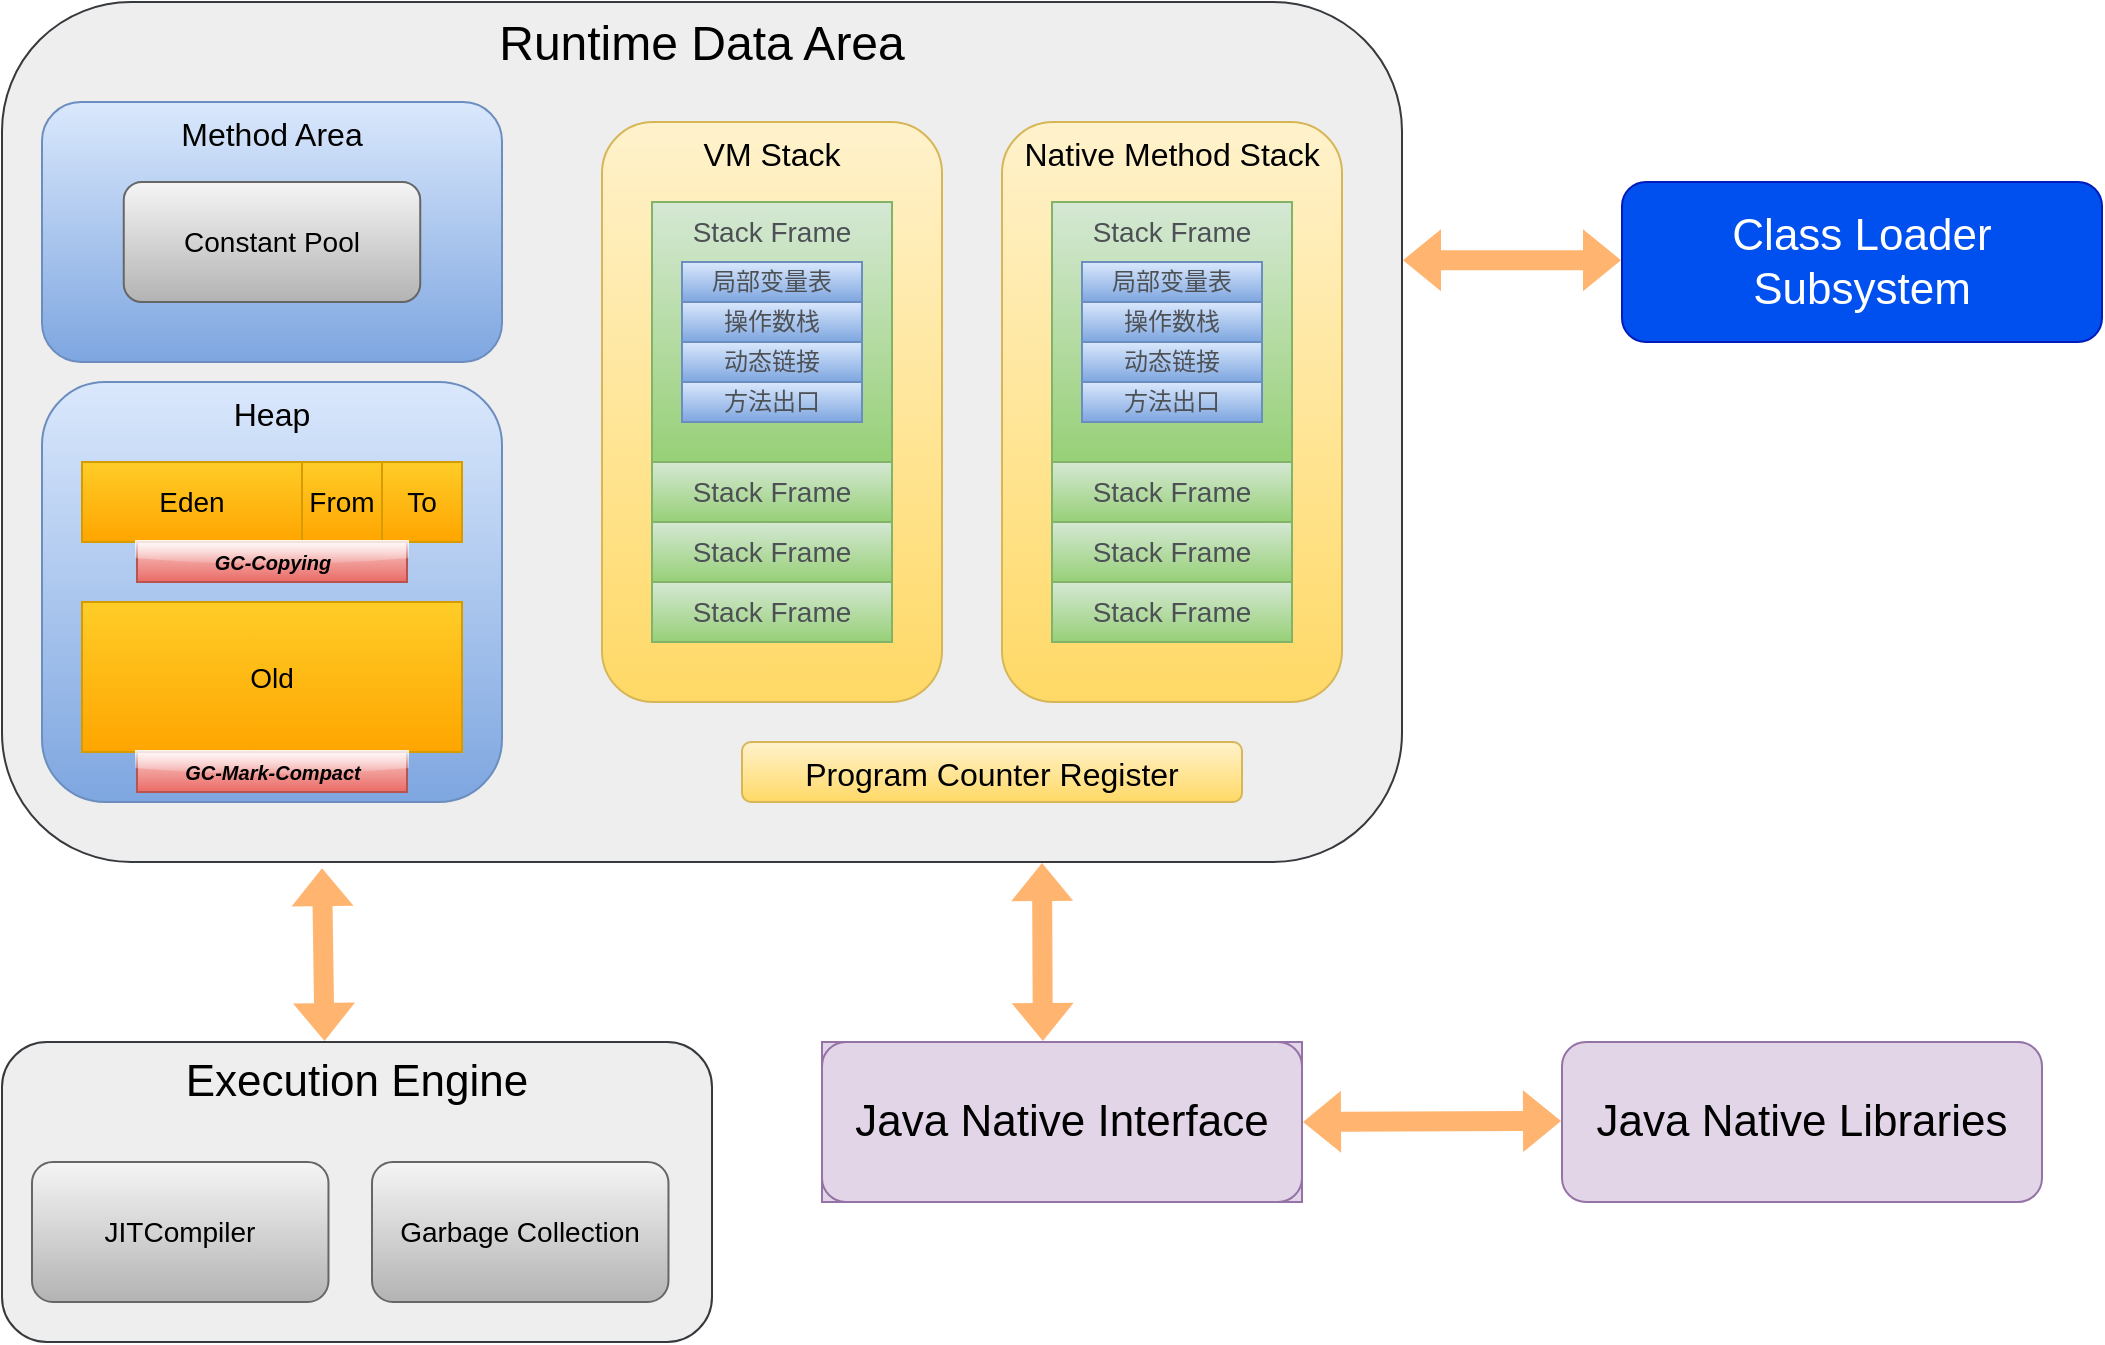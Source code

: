 <mxfile version="21.6.8" type="device">
  <diagram name="第 1 页" id="uirj7UwnjHAc908DG9zA">
    <mxGraphModel dx="2336" dy="2100" grid="1" gridSize="10" guides="1" tooltips="1" connect="1" arrows="1" fold="1" page="1" pageScale="1" pageWidth="827" pageHeight="1169" math="0" shadow="0">
      <root>
        <mxCell id="0" />
        <mxCell id="1" parent="0" />
        <mxCell id="dyWYNJhs5rQ-Xx7Hmsq4-12" value="" style="group" vertex="1" connectable="0" parent="1">
          <mxGeometry x="-40" y="330" width="355" height="150" as="geometry" />
        </mxCell>
        <mxCell id="dyWYNJhs5rQ-Xx7Hmsq4-3" value="Execution Engine" style="rounded=1;whiteSpace=wrap;html=1;fillColor=#eeeeee;strokeColor=#36393d;verticalAlign=top;fontSize=22;movable=1;resizable=1;rotatable=1;deletable=1;editable=1;locked=0;connectable=1;" vertex="1" parent="dyWYNJhs5rQ-Xx7Hmsq4-12">
          <mxGeometry width="355" height="150" as="geometry" />
        </mxCell>
        <mxCell id="dyWYNJhs5rQ-Xx7Hmsq4-10" value="&lt;font style=&quot;font-size: 14px;&quot;&gt;JITCompiler&lt;/font&gt;" style="rounded=1;whiteSpace=wrap;html=1;fillColor=#f5f5f5;gradientColor=#b3b3b3;strokeColor=#666666;container=0;movable=1;resizable=1;rotatable=1;deletable=1;editable=1;locked=0;connectable=1;" vertex="1" parent="dyWYNJhs5rQ-Xx7Hmsq4-12">
          <mxGeometry x="15" y="60" width="148.24" height="70" as="geometry" />
        </mxCell>
        <mxCell id="dyWYNJhs5rQ-Xx7Hmsq4-11" value="&lt;font style=&quot;font-size: 14px;&quot;&gt;Garbage Collection&lt;/font&gt;" style="rounded=1;whiteSpace=wrap;html=1;fillColor=#f5f5f5;gradientColor=#b3b3b3;strokeColor=#666666;container=0;movable=1;resizable=1;rotatable=1;deletable=1;editable=1;locked=0;connectable=1;" vertex="1" parent="dyWYNJhs5rQ-Xx7Hmsq4-12">
          <mxGeometry x="185" y="60" width="148.24" height="70" as="geometry" />
        </mxCell>
        <mxCell id="dyWYNJhs5rQ-Xx7Hmsq4-13" value="" style="group;verticalAlign=middle;fillColor=#e1d5e7;strokeColor=#9673a6;" vertex="1" connectable="0" parent="1">
          <mxGeometry x="370" y="330" width="240" height="80" as="geometry" />
        </mxCell>
        <mxCell id="dyWYNJhs5rQ-Xx7Hmsq4-14" value="Java Native Interface" style="rounded=1;whiteSpace=wrap;html=1;fillColor=#e1d5e7;strokeColor=#9673a6;verticalAlign=middle;fontSize=22;movable=1;resizable=1;rotatable=1;deletable=1;editable=1;locked=0;connectable=1;" vertex="1" parent="dyWYNJhs5rQ-Xx7Hmsq4-13">
          <mxGeometry width="240.0" height="80" as="geometry" />
        </mxCell>
        <mxCell id="dyWYNJhs5rQ-Xx7Hmsq4-17" value="Java Native Libraries" style="rounded=1;whiteSpace=wrap;html=1;fillColor=#e1d5e7;strokeColor=#9673a6;verticalAlign=middle;fontSize=22;movable=1;resizable=1;rotatable=1;deletable=1;editable=1;locked=0;connectable=1;" vertex="1" parent="1">
          <mxGeometry x="740" y="330" width="240.0" height="80" as="geometry" />
        </mxCell>
        <mxCell id="dyWYNJhs5rQ-Xx7Hmsq4-21" value="" style="shape=flexArrow;endArrow=classic;startArrow=classic;html=1;rounded=0;fillColor=#FFB570;strokeColor=none;entryX=0.234;entryY=1.006;entryDx=0;entryDy=0;entryPerimeter=0;exitX=0.465;exitY=0;exitDx=0;exitDy=0;exitPerimeter=0;" edge="1" parent="1">
          <mxGeometry width="100" height="100" relative="1" as="geometry">
            <mxPoint x="121.275" y="330" as="sourcePoint" />
            <mxPoint x="120.0" y="242.58" as="targetPoint" />
          </mxGeometry>
        </mxCell>
        <mxCell id="dyWYNJhs5rQ-Xx7Hmsq4-22" value="Class Loader Subsystem" style="rounded=1;whiteSpace=wrap;html=1;fillColor=#0050ef;strokeColor=#001DBC;verticalAlign=middle;fontSize=22;movable=1;resizable=1;rotatable=1;deletable=1;editable=1;locked=0;connectable=1;fontColor=#ffffff;" vertex="1" parent="1">
          <mxGeometry x="770" y="-100" width="240.0" height="80" as="geometry" />
        </mxCell>
        <mxCell id="dyWYNJhs5rQ-Xx7Hmsq4-23" value="" style="shape=flexArrow;endArrow=classic;startArrow=classic;html=1;rounded=0;fillColor=#FFB570;strokeColor=none;" edge="1" parent="1">
          <mxGeometry width="100" height="100" relative="1" as="geometry">
            <mxPoint x="480.43" y="330" as="sourcePoint" />
            <mxPoint x="480" y="240" as="targetPoint" />
          </mxGeometry>
        </mxCell>
        <mxCell id="dyWYNJhs5rQ-Xx7Hmsq4-24" value="" style="shape=flexArrow;endArrow=classic;startArrow=classic;html=1;rounded=0;fillColor=#FFB570;strokeColor=none;exitX=1;exitY=0.5;exitDx=0;exitDy=0;" edge="1" parent="1" source="dyWYNJhs5rQ-Xx7Hmsq4-14">
          <mxGeometry width="100" height="100" relative="1" as="geometry">
            <mxPoint x="630" y="369.47" as="sourcePoint" />
            <mxPoint x="740" y="369.47" as="targetPoint" />
          </mxGeometry>
        </mxCell>
        <mxCell id="dyWYNJhs5rQ-Xx7Hmsq4-25" value="" style="shape=flexArrow;endArrow=classic;startArrow=classic;html=1;rounded=0;fillColor=#FFB570;strokeColor=none;" edge="1" parent="1">
          <mxGeometry width="100" height="100" relative="1" as="geometry">
            <mxPoint x="660" y="-60.91" as="sourcePoint" />
            <mxPoint x="770" y="-60.91" as="targetPoint" />
          </mxGeometry>
        </mxCell>
        <mxCell id="sFHfNvW3am0BZzK_AOpW-1" value="&lt;font style=&quot;font-size: 24px;&quot;&gt;Runtime Data Area&lt;/font&gt;" style="rounded=1;whiteSpace=wrap;html=1;fillColor=#eeeeee;strokeColor=#36393d;verticalAlign=top;" parent="1" vertex="1">
          <mxGeometry x="-40" y="-190" width="700" height="430" as="geometry" />
        </mxCell>
        <mxCell id="sFHfNvW3am0BZzK_AOpW-21" value="" style="group" parent="1" vertex="1" connectable="0">
          <mxGeometry x="260" y="-130" width="320" height="340" as="geometry" />
        </mxCell>
        <mxCell id="sFHfNvW3am0BZzK_AOpW-5" value="&lt;font style=&quot;font-size: 16px;&quot;&gt;VM Stack&lt;/font&gt;" style="rounded=1;whiteSpace=wrap;html=1;fillStyle=auto;horizontal=1;verticalAlign=top;fillColor=#fff2cc;gradientColor=#ffd966;strokeColor=#d6b656;" parent="sFHfNvW3am0BZzK_AOpW-21" vertex="1">
          <mxGeometry width="170" height="290" as="geometry" />
        </mxCell>
        <mxCell id="sFHfNvW3am0BZzK_AOpW-17" value="" style="group" parent="sFHfNvW3am0BZzK_AOpW-21" vertex="1" connectable="0">
          <mxGeometry x="25" y="40" width="120" height="130" as="geometry" />
        </mxCell>
        <mxCell id="sFHfNvW3am0BZzK_AOpW-10" value="&lt;span style=&quot;color: rgb(77, 81, 86); font-family: arial, sans-serif; font-size: 14px; font-style: normal; font-variant-ligatures: normal; font-variant-caps: normal; font-weight: 400; letter-spacing: normal; orphans: 2; text-align: left; text-indent: 0px; text-transform: none; widows: 2; word-spacing: 0px; -webkit-text-stroke-width: 0px; text-decoration-thickness: initial; text-decoration-style: initial; text-decoration-color: initial; float: none; display: inline !important;&quot;&gt;Stack Frame&lt;/span&gt;" style="rounded=0;whiteSpace=wrap;html=1;fillColor=#d5e8d4;gradientColor=#97d077;strokeColor=#82b366;labelBackgroundColor=none;verticalAlign=top;" parent="sFHfNvW3am0BZzK_AOpW-17" vertex="1">
          <mxGeometry width="120" height="130" as="geometry" />
        </mxCell>
        <mxCell id="sFHfNvW3am0BZzK_AOpW-16" value="" style="group;labelBackgroundColor=none;fillColor=#dae8fc;strokeColor=#6c8ebf;gradientColor=#7ea6e0;" parent="sFHfNvW3am0BZzK_AOpW-17" vertex="1" connectable="0">
          <mxGeometry x="15" y="30" width="90" height="80" as="geometry" />
        </mxCell>
        <mxCell id="sFHfNvW3am0BZzK_AOpW-11" value="&lt;div style=&quot;text-align: left;&quot;&gt;&lt;font size=&quot;1&quot; face=&quot;arial, sans-serif&quot; color=&quot;#4d5156&quot;&gt;&lt;span style=&quot;font-size: 12px;&quot;&gt;局部变量表&lt;/span&gt;&lt;/font&gt;&lt;/div&gt;" style="rounded=0;whiteSpace=wrap;html=1;labelBackgroundColor=none;fillColor=#dae8fc;strokeColor=#6c8ebf;gradientColor=#7ea6e0;" parent="sFHfNvW3am0BZzK_AOpW-16" vertex="1">
          <mxGeometry width="90" height="20" as="geometry" />
        </mxCell>
        <mxCell id="sFHfNvW3am0BZzK_AOpW-12" value="&lt;div style=&quot;text-align: left;&quot;&gt;&lt;font size=&quot;1&quot; face=&quot;arial, sans-serif&quot; color=&quot;#4d5156&quot;&gt;&lt;span style=&quot;font-size: 12px;&quot;&gt;操作数栈&lt;/span&gt;&lt;/font&gt;&lt;/div&gt;" style="rounded=0;whiteSpace=wrap;html=1;labelBackgroundColor=none;fillColor=#dae8fc;strokeColor=#6c8ebf;gradientColor=#7ea6e0;" parent="sFHfNvW3am0BZzK_AOpW-16" vertex="1">
          <mxGeometry y="20" width="90" height="20" as="geometry" />
        </mxCell>
        <mxCell id="sFHfNvW3am0BZzK_AOpW-13" value="&lt;div style=&quot;text-align: left;&quot;&gt;&lt;font size=&quot;1&quot; face=&quot;arial, sans-serif&quot; color=&quot;#4d5156&quot;&gt;&lt;span style=&quot;font-size: 12px;&quot;&gt;动态链接&lt;/span&gt;&lt;/font&gt;&lt;/div&gt;" style="rounded=0;whiteSpace=wrap;html=1;labelBackgroundColor=none;fillColor=#dae8fc;strokeColor=#6c8ebf;gradientColor=#7ea6e0;" parent="sFHfNvW3am0BZzK_AOpW-16" vertex="1">
          <mxGeometry y="40" width="90" height="20" as="geometry" />
        </mxCell>
        <mxCell id="sFHfNvW3am0BZzK_AOpW-14" value="&lt;div style=&quot;text-align: left;&quot;&gt;&lt;font size=&quot;1&quot; face=&quot;arial, sans-serif&quot; color=&quot;#4d5156&quot;&gt;&lt;span style=&quot;font-size: 12px;&quot;&gt;方法出口&lt;/span&gt;&lt;/font&gt;&lt;/div&gt;" style="rounded=0;whiteSpace=wrap;html=1;labelBackgroundColor=none;fillColor=#dae8fc;strokeColor=#6c8ebf;gradientColor=#7ea6e0;" parent="sFHfNvW3am0BZzK_AOpW-16" vertex="1">
          <mxGeometry y="60" width="90" height="20" as="geometry" />
        </mxCell>
        <mxCell id="sFHfNvW3am0BZzK_AOpW-18" value="&lt;span style=&quot;color: rgb(77, 81, 86); font-family: arial, sans-serif; font-size: 14px; font-style: normal; font-variant-ligatures: normal; font-variant-caps: normal; font-weight: 400; letter-spacing: normal; orphans: 2; text-align: left; text-indent: 0px; text-transform: none; widows: 2; word-spacing: 0px; -webkit-text-stroke-width: 0px; text-decoration-thickness: initial; text-decoration-style: initial; text-decoration-color: initial; float: none; display: inline !important;&quot;&gt;Stack Frame&lt;/span&gt;" style="rounded=0;whiteSpace=wrap;html=1;fillColor=#d5e8d4;gradientColor=#97d077;strokeColor=#82b366;labelBackgroundColor=none;verticalAlign=top;" parent="sFHfNvW3am0BZzK_AOpW-21" vertex="1">
          <mxGeometry x="25" y="170" width="120" height="30" as="geometry" />
        </mxCell>
        <mxCell id="sFHfNvW3am0BZzK_AOpW-19" value="&lt;span style=&quot;color: rgb(77, 81, 86); font-family: arial, sans-serif; font-size: 14px; font-style: normal; font-variant-ligatures: normal; font-variant-caps: normal; font-weight: 400; letter-spacing: normal; orphans: 2; text-align: left; text-indent: 0px; text-transform: none; widows: 2; word-spacing: 0px; -webkit-text-stroke-width: 0px; text-decoration-thickness: initial; text-decoration-style: initial; text-decoration-color: initial; float: none; display: inline !important;&quot;&gt;Stack Frame&lt;/span&gt;" style="rounded=0;whiteSpace=wrap;html=1;fillColor=#d5e8d4;gradientColor=#97d077;strokeColor=#82b366;labelBackgroundColor=none;verticalAlign=top;" parent="sFHfNvW3am0BZzK_AOpW-21" vertex="1">
          <mxGeometry x="25" y="200" width="120" height="30" as="geometry" />
        </mxCell>
        <mxCell id="sFHfNvW3am0BZzK_AOpW-20" value="&lt;span style=&quot;color: rgb(77, 81, 86); font-family: arial, sans-serif; font-size: 14px; font-style: normal; font-variant-ligatures: normal; font-variant-caps: normal; font-weight: 400; letter-spacing: normal; orphans: 2; text-align: left; text-indent: 0px; text-transform: none; widows: 2; word-spacing: 0px; -webkit-text-stroke-width: 0px; text-decoration-thickness: initial; text-decoration-style: initial; text-decoration-color: initial; float: none; display: inline !important;&quot;&gt;Stack Frame&lt;/span&gt;" style="rounded=0;whiteSpace=wrap;html=1;fillColor=#d5e8d4;gradientColor=#97d077;strokeColor=#82b366;labelBackgroundColor=none;verticalAlign=top;" parent="sFHfNvW3am0BZzK_AOpW-21" vertex="1">
          <mxGeometry x="25" y="230" width="120" height="30" as="geometry" />
        </mxCell>
        <mxCell id="sFHfNvW3am0BZzK_AOpW-7" value="&lt;font style=&quot;font-size: 16px;&quot;&gt;Program Counter Register&lt;/font&gt;" style="rounded=1;whiteSpace=wrap;html=1;fillStyle=auto;horizontal=1;verticalAlign=top;fillColor=#fff2cc;gradientColor=#ffd966;strokeColor=#d6b656;" parent="sFHfNvW3am0BZzK_AOpW-21" vertex="1">
          <mxGeometry x="70" y="310" width="250" height="30" as="geometry" />
        </mxCell>
        <mxCell id="sFHfNvW3am0BZzK_AOpW-28" value="" style="group" parent="1" vertex="1" connectable="0">
          <mxGeometry x="-20" width="230" height="210" as="geometry" />
        </mxCell>
        <mxCell id="sFHfNvW3am0BZzK_AOpW-4" value="&lt;font style=&quot;font-size: 16px;&quot;&gt;Heap&lt;/font&gt;" style="rounded=1;whiteSpace=wrap;html=1;fillStyle=auto;horizontal=1;verticalAlign=top;fillColor=#dae8fc;gradientColor=#7ea6e0;strokeColor=#6c8ebf;" parent="sFHfNvW3am0BZzK_AOpW-28" vertex="1">
          <mxGeometry width="230" height="210" as="geometry" />
        </mxCell>
        <mxCell id="sFHfNvW3am0BZzK_AOpW-26" value="&lt;font style=&quot;font-size: 14px;&quot;&gt;Old&lt;/font&gt;" style="rounded=0;whiteSpace=wrap;html=1;fillColor=#ffcd28;gradientColor=#ffa500;strokeColor=#d79b00;" parent="sFHfNvW3am0BZzK_AOpW-28" vertex="1">
          <mxGeometry x="20" y="110" width="190" height="75" as="geometry" />
        </mxCell>
        <mxCell id="sFHfNvW3am0BZzK_AOpW-27" value="" style="group" parent="sFHfNvW3am0BZzK_AOpW-28" vertex="1" connectable="0">
          <mxGeometry x="20" y="40" width="190" height="40" as="geometry" />
        </mxCell>
        <mxCell id="sFHfNvW3am0BZzK_AOpW-22" value="&lt;font style=&quot;font-size: 14px;&quot;&gt;Eden&lt;/font&gt;" style="rounded=0;whiteSpace=wrap;html=1;fillColor=#ffcd28;gradientColor=#ffa500;strokeColor=#d79b00;" parent="sFHfNvW3am0BZzK_AOpW-27" vertex="1">
          <mxGeometry width="110" height="40" as="geometry" />
        </mxCell>
        <mxCell id="sFHfNvW3am0BZzK_AOpW-23" value="&lt;font style=&quot;font-size: 14px;&quot;&gt;From&lt;/font&gt;" style="rounded=0;whiteSpace=wrap;html=1;fillColor=#ffcd28;gradientColor=#ffa500;strokeColor=#d79b00;" parent="sFHfNvW3am0BZzK_AOpW-27" vertex="1">
          <mxGeometry x="110" width="40" height="40" as="geometry" />
        </mxCell>
        <mxCell id="sFHfNvW3am0BZzK_AOpW-24" value="&lt;font style=&quot;font-size: 14px;&quot;&gt;To&lt;/font&gt;" style="rounded=0;whiteSpace=wrap;html=1;fillColor=#ffcd28;gradientColor=#ffa500;strokeColor=#d79b00;" parent="sFHfNvW3am0BZzK_AOpW-27" vertex="1">
          <mxGeometry x="150" width="40" height="40" as="geometry" />
        </mxCell>
        <mxCell id="sFHfNvW3am0BZzK_AOpW-29" value="&lt;b&gt;&lt;font style=&quot;font-size: 10px;&quot;&gt;&lt;i&gt;GC-Copying&lt;/i&gt;&lt;/font&gt;&lt;/b&gt;" style="rounded=0;whiteSpace=wrap;html=1;glass=1;fillColor=#f8cecc;gradientColor=#ea6b66;strokeColor=#b85450;" parent="sFHfNvW3am0BZzK_AOpW-28" vertex="1">
          <mxGeometry x="47.5" y="80" width="135" height="20" as="geometry" />
        </mxCell>
        <mxCell id="sFHfNvW3am0BZzK_AOpW-31" value="&lt;b&gt;&lt;font style=&quot;font-size: 10px;&quot;&gt;&lt;i&gt;GC-Mark-Compact&lt;/i&gt;&lt;/font&gt;&lt;/b&gt;" style="rounded=0;whiteSpace=wrap;html=1;glass=1;fillColor=#f8cecc;gradientColor=#ea6b66;strokeColor=#b85450;" parent="sFHfNvW3am0BZzK_AOpW-28" vertex="1">
          <mxGeometry x="47.5" y="185" width="135" height="20" as="geometry" />
        </mxCell>
        <mxCell id="sFHfNvW3am0BZzK_AOpW-32" value="" style="group" parent="1" vertex="1" connectable="0">
          <mxGeometry x="-20" y="-140" width="230" height="130" as="geometry" />
        </mxCell>
        <mxCell id="sFHfNvW3am0BZzK_AOpW-2" value="&lt;font style=&quot;font-size: 16px;&quot;&gt;Method Area&lt;/font&gt;" style="rounded=1;whiteSpace=wrap;html=1;fillStyle=auto;horizontal=1;verticalAlign=top;fillColor=#dae8fc;gradientColor=#7ea6e0;strokeColor=#6c8ebf;" parent="sFHfNvW3am0BZzK_AOpW-32" vertex="1">
          <mxGeometry width="230" height="130" as="geometry" />
        </mxCell>
        <mxCell id="sFHfNvW3am0BZzK_AOpW-3" value="&lt;font style=&quot;font-size: 14px;&quot;&gt;Constant Pool&lt;/font&gt;" style="rounded=1;whiteSpace=wrap;html=1;fillColor=#f5f5f5;gradientColor=#b3b3b3;strokeColor=#666666;" parent="sFHfNvW3am0BZzK_AOpW-32" vertex="1">
          <mxGeometry x="40.882" y="40" width="148.235" height="60" as="geometry" />
        </mxCell>
        <mxCell id="dyWYNJhs5rQ-Xx7Hmsq4-27" value="" style="group" vertex="1" connectable="0" parent="1">
          <mxGeometry x="460" y="-130" width="170" height="330" as="geometry" />
        </mxCell>
        <mxCell id="dyWYNJhs5rQ-Xx7Hmsq4-28" value="&lt;font style=&quot;font-size: 16px;&quot;&gt;Native Method Stack&lt;/font&gt;" style="rounded=1;whiteSpace=wrap;html=1;fillStyle=auto;horizontal=1;verticalAlign=top;fillColor=#fff2cc;gradientColor=#ffd966;strokeColor=#d6b656;" vertex="1" parent="dyWYNJhs5rQ-Xx7Hmsq4-27">
          <mxGeometry width="170" height="290" as="geometry" />
        </mxCell>
        <mxCell id="dyWYNJhs5rQ-Xx7Hmsq4-29" value="" style="group" vertex="1" connectable="0" parent="dyWYNJhs5rQ-Xx7Hmsq4-27">
          <mxGeometry x="25" y="40" width="120" height="130" as="geometry" />
        </mxCell>
        <mxCell id="dyWYNJhs5rQ-Xx7Hmsq4-30" value="&lt;span style=&quot;color: rgb(77, 81, 86); font-family: arial, sans-serif; font-size: 14px; font-style: normal; font-variant-ligatures: normal; font-variant-caps: normal; font-weight: 400; letter-spacing: normal; orphans: 2; text-align: left; text-indent: 0px; text-transform: none; widows: 2; word-spacing: 0px; -webkit-text-stroke-width: 0px; text-decoration-thickness: initial; text-decoration-style: initial; text-decoration-color: initial; float: none; display: inline !important;&quot;&gt;Stack Frame&lt;/span&gt;" style="rounded=0;whiteSpace=wrap;html=1;fillColor=#d5e8d4;gradientColor=#97d077;strokeColor=#82b366;labelBackgroundColor=none;verticalAlign=top;" vertex="1" parent="dyWYNJhs5rQ-Xx7Hmsq4-29">
          <mxGeometry width="120" height="130" as="geometry" />
        </mxCell>
        <mxCell id="dyWYNJhs5rQ-Xx7Hmsq4-31" value="" style="group;labelBackgroundColor=none;fillColor=#dae8fc;strokeColor=#6c8ebf;gradientColor=#7ea6e0;" vertex="1" connectable="0" parent="dyWYNJhs5rQ-Xx7Hmsq4-29">
          <mxGeometry x="15" y="30" width="90" height="80" as="geometry" />
        </mxCell>
        <mxCell id="dyWYNJhs5rQ-Xx7Hmsq4-32" value="&lt;div style=&quot;text-align: left;&quot;&gt;&lt;font size=&quot;1&quot; face=&quot;arial, sans-serif&quot; color=&quot;#4d5156&quot;&gt;&lt;span style=&quot;font-size: 12px;&quot;&gt;局部变量表&lt;/span&gt;&lt;/font&gt;&lt;/div&gt;" style="rounded=0;whiteSpace=wrap;html=1;labelBackgroundColor=none;fillColor=#dae8fc;strokeColor=#6c8ebf;gradientColor=#7ea6e0;" vertex="1" parent="dyWYNJhs5rQ-Xx7Hmsq4-31">
          <mxGeometry width="90" height="20" as="geometry" />
        </mxCell>
        <mxCell id="dyWYNJhs5rQ-Xx7Hmsq4-33" value="&lt;div style=&quot;text-align: left;&quot;&gt;&lt;font size=&quot;1&quot; face=&quot;arial, sans-serif&quot; color=&quot;#4d5156&quot;&gt;&lt;span style=&quot;font-size: 12px;&quot;&gt;操作数栈&lt;/span&gt;&lt;/font&gt;&lt;/div&gt;" style="rounded=0;whiteSpace=wrap;html=1;labelBackgroundColor=none;fillColor=#dae8fc;strokeColor=#6c8ebf;gradientColor=#7ea6e0;" vertex="1" parent="dyWYNJhs5rQ-Xx7Hmsq4-31">
          <mxGeometry y="20" width="90" height="20" as="geometry" />
        </mxCell>
        <mxCell id="dyWYNJhs5rQ-Xx7Hmsq4-34" value="&lt;div style=&quot;text-align: left;&quot;&gt;&lt;font size=&quot;1&quot; face=&quot;arial, sans-serif&quot; color=&quot;#4d5156&quot;&gt;&lt;span style=&quot;font-size: 12px;&quot;&gt;动态链接&lt;/span&gt;&lt;/font&gt;&lt;/div&gt;" style="rounded=0;whiteSpace=wrap;html=1;labelBackgroundColor=none;fillColor=#dae8fc;strokeColor=#6c8ebf;gradientColor=#7ea6e0;" vertex="1" parent="dyWYNJhs5rQ-Xx7Hmsq4-31">
          <mxGeometry y="40" width="90" height="20" as="geometry" />
        </mxCell>
        <mxCell id="dyWYNJhs5rQ-Xx7Hmsq4-35" value="&lt;div style=&quot;text-align: left;&quot;&gt;&lt;font size=&quot;1&quot; face=&quot;arial, sans-serif&quot; color=&quot;#4d5156&quot;&gt;&lt;span style=&quot;font-size: 12px;&quot;&gt;方法出口&lt;/span&gt;&lt;/font&gt;&lt;/div&gt;" style="rounded=0;whiteSpace=wrap;html=1;labelBackgroundColor=none;fillColor=#dae8fc;strokeColor=#6c8ebf;gradientColor=#7ea6e0;" vertex="1" parent="dyWYNJhs5rQ-Xx7Hmsq4-31">
          <mxGeometry y="60" width="90" height="20" as="geometry" />
        </mxCell>
        <mxCell id="dyWYNJhs5rQ-Xx7Hmsq4-36" value="&lt;span style=&quot;color: rgb(77, 81, 86); font-family: arial, sans-serif; font-size: 14px; font-style: normal; font-variant-ligatures: normal; font-variant-caps: normal; font-weight: 400; letter-spacing: normal; orphans: 2; text-align: left; text-indent: 0px; text-transform: none; widows: 2; word-spacing: 0px; -webkit-text-stroke-width: 0px; text-decoration-thickness: initial; text-decoration-style: initial; text-decoration-color: initial; float: none; display: inline !important;&quot;&gt;Stack Frame&lt;/span&gt;" style="rounded=0;whiteSpace=wrap;html=1;fillColor=#d5e8d4;gradientColor=#97d077;strokeColor=#82b366;labelBackgroundColor=none;verticalAlign=top;" vertex="1" parent="dyWYNJhs5rQ-Xx7Hmsq4-27">
          <mxGeometry x="25" y="170" width="120" height="30" as="geometry" />
        </mxCell>
        <mxCell id="dyWYNJhs5rQ-Xx7Hmsq4-37" value="&lt;span style=&quot;color: rgb(77, 81, 86); font-family: arial, sans-serif; font-size: 14px; font-style: normal; font-variant-ligatures: normal; font-variant-caps: normal; font-weight: 400; letter-spacing: normal; orphans: 2; text-align: left; text-indent: 0px; text-transform: none; widows: 2; word-spacing: 0px; -webkit-text-stroke-width: 0px; text-decoration-thickness: initial; text-decoration-style: initial; text-decoration-color: initial; float: none; display: inline !important;&quot;&gt;Stack Frame&lt;/span&gt;" style="rounded=0;whiteSpace=wrap;html=1;fillColor=#d5e8d4;gradientColor=#97d077;strokeColor=#82b366;labelBackgroundColor=none;verticalAlign=top;" vertex="1" parent="dyWYNJhs5rQ-Xx7Hmsq4-27">
          <mxGeometry x="25" y="200" width="120" height="30" as="geometry" />
        </mxCell>
        <mxCell id="dyWYNJhs5rQ-Xx7Hmsq4-38" value="&lt;span style=&quot;color: rgb(77, 81, 86); font-family: arial, sans-serif; font-size: 14px; font-style: normal; font-variant-ligatures: normal; font-variant-caps: normal; font-weight: 400; letter-spacing: normal; orphans: 2; text-align: left; text-indent: 0px; text-transform: none; widows: 2; word-spacing: 0px; -webkit-text-stroke-width: 0px; text-decoration-thickness: initial; text-decoration-style: initial; text-decoration-color: initial; float: none; display: inline !important;&quot;&gt;Stack Frame&lt;/span&gt;" style="rounded=0;whiteSpace=wrap;html=1;fillColor=#d5e8d4;gradientColor=#97d077;strokeColor=#82b366;labelBackgroundColor=none;verticalAlign=top;" vertex="1" parent="dyWYNJhs5rQ-Xx7Hmsq4-27">
          <mxGeometry x="25" y="230" width="120" height="30" as="geometry" />
        </mxCell>
      </root>
    </mxGraphModel>
  </diagram>
</mxfile>
